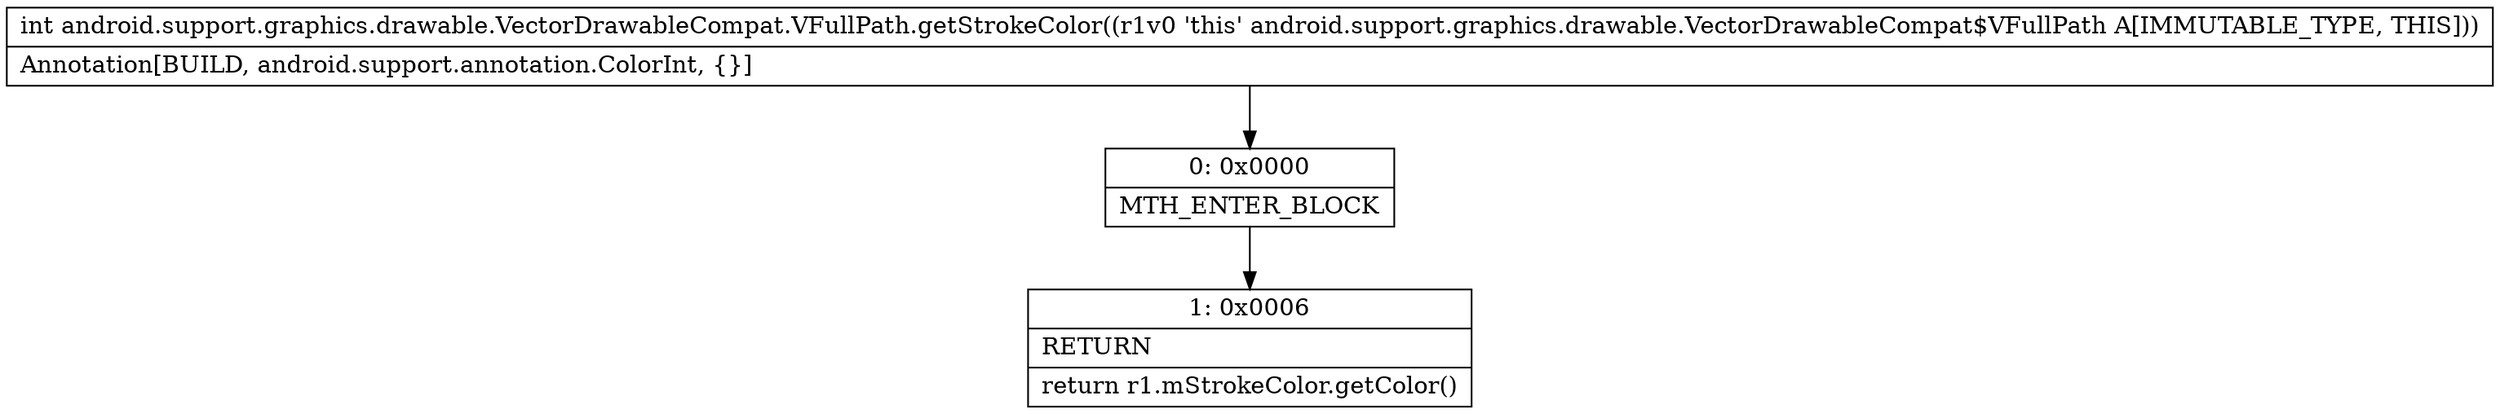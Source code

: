 digraph "CFG forandroid.support.graphics.drawable.VectorDrawableCompat.VFullPath.getStrokeColor()I" {
Node_0 [shape=record,label="{0\:\ 0x0000|MTH_ENTER_BLOCK\l}"];
Node_1 [shape=record,label="{1\:\ 0x0006|RETURN\l|return r1.mStrokeColor.getColor()\l}"];
MethodNode[shape=record,label="{int android.support.graphics.drawable.VectorDrawableCompat.VFullPath.getStrokeColor((r1v0 'this' android.support.graphics.drawable.VectorDrawableCompat$VFullPath A[IMMUTABLE_TYPE, THIS]))  | Annotation[BUILD, android.support.annotation.ColorInt, \{\}]\l}"];
MethodNode -> Node_0;
Node_0 -> Node_1;
}

